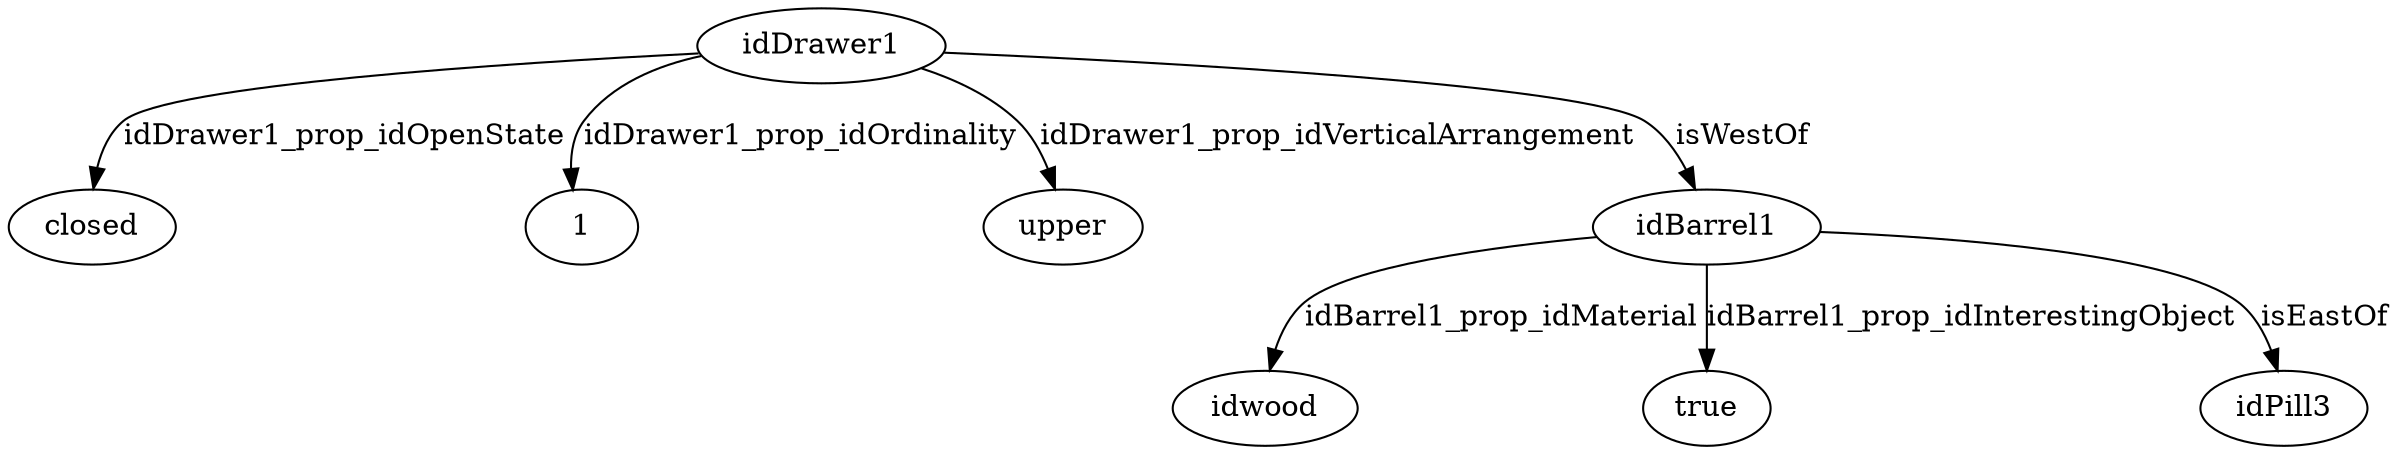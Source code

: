 strict digraph  {
idDrawer1 [node_type=entity_node, root=root];
closed;
1;
upper;
idBarrel1;
idwood;
true;
idPill3;
idDrawer1 -> closed  [edge_type=property, label=idDrawer1_prop_idOpenState];
idDrawer1 -> 1  [edge_type=property, label=idDrawer1_prop_idOrdinality];
idDrawer1 -> upper  [edge_type=property, label=idDrawer1_prop_idVerticalArrangement];
idDrawer1 -> idBarrel1  [edge_type=relationship, label=isWestOf];
idBarrel1 -> idwood  [edge_type=property, label=idBarrel1_prop_idMaterial];
idBarrel1 -> true  [edge_type=property, label=idBarrel1_prop_idInterestingObject];
idBarrel1 -> idPill3  [edge_type=relationship, label=isEastOf];
}

